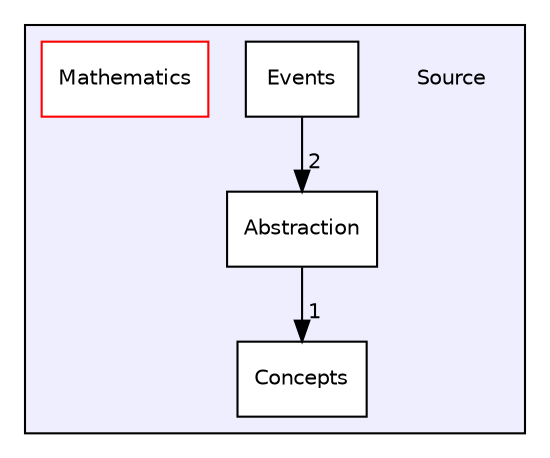 digraph "Source" {
  compound=true
  node [ fontsize="10", fontname="Helvetica"];
  edge [ labelfontsize="10", labelfontname="Helvetica"];
  subgraph clusterdir_74389ed8173ad57b461b9d623a1f3867 {
    graph [ bgcolor="#eeeeff", pencolor="black", label="" URL="dir_74389ed8173ad57b461b9d623a1f3867.html"];
    dir_74389ed8173ad57b461b9d623a1f3867 [shape=plaintext label="Source"];
    dir_9ef54d75f1244f1db9e19ebb3194524d [shape=box label="Abstraction" color="black" fillcolor="white" style="filled" URL="dir_9ef54d75f1244f1db9e19ebb3194524d.html"];
    dir_0a29b30b54e6c1bac77e14662f41f49f [shape=box label="Concepts" color="black" fillcolor="white" style="filled" URL="dir_0a29b30b54e6c1bac77e14662f41f49f.html"];
    dir_af3a726d13a943051c7c9d42c7c08f2d [shape=box label="Events" color="black" fillcolor="white" style="filled" URL="dir_af3a726d13a943051c7c9d42c7c08f2d.html"];
    dir_f8bdc372cadc397e3cb7fb3ebca5fd17 [shape=box label="Mathematics" color="red" fillcolor="white" style="filled" URL="dir_f8bdc372cadc397e3cb7fb3ebca5fd17.html"];
  }
  dir_af3a726d13a943051c7c9d42c7c08f2d->dir_9ef54d75f1244f1db9e19ebb3194524d [headlabel="2", labeldistance=1.5 headhref="dir_000003_000001.html"];
  dir_9ef54d75f1244f1db9e19ebb3194524d->dir_0a29b30b54e6c1bac77e14662f41f49f [headlabel="1", labeldistance=1.5 headhref="dir_000001_000002.html"];
}
